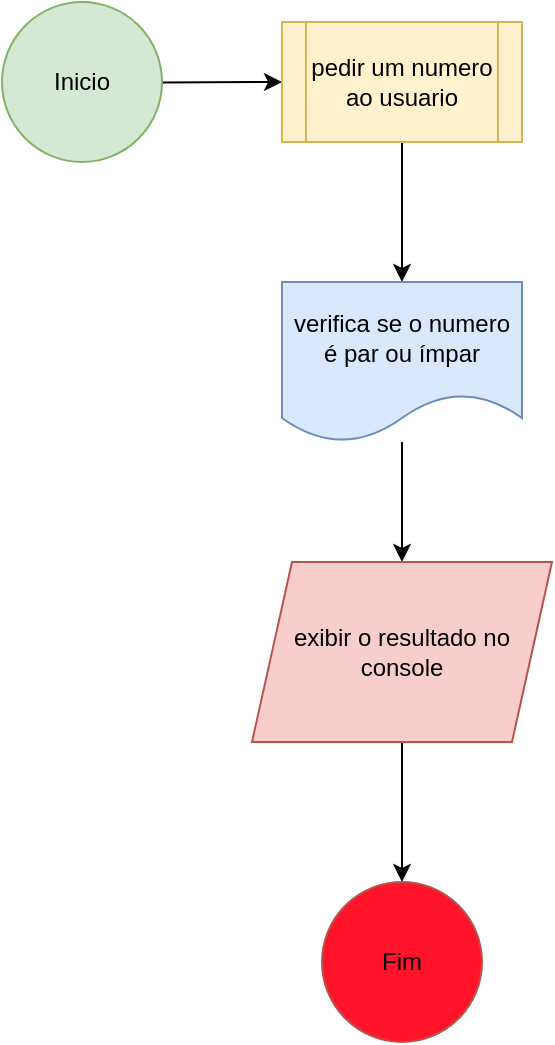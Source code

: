 <mxfile>
    <diagram id="GrtIhYU6kyr7z4H2g4E7" name="Page-1">
        <mxGraphModel dx="1146" dy="616" grid="1" gridSize="10" guides="1" tooltips="1" connect="1" arrows="1" fold="1" page="1" pageScale="1" pageWidth="850" pageHeight="1100" math="0" shadow="0">
            <root>
                <mxCell id="0"/>
                <mxCell id="1" parent="0"/>
                <mxCell id="4" value="" style="edgeStyle=none;html=1;" edge="1" parent="1" source="2" target="3">
                    <mxGeometry relative="1" as="geometry"/>
                </mxCell>
                <mxCell id="2" value="Inicio" style="ellipse;whiteSpace=wrap;html=1;aspect=fixed;fillColor=#d5e8d4;strokeColor=#82b366;" vertex="1" parent="1">
                    <mxGeometry x="40" y="40" width="80" height="80" as="geometry"/>
                </mxCell>
                <mxCell id="6" value="" style="edgeStyle=none;html=1;" edge="1" parent="1" source="3" target="5">
                    <mxGeometry relative="1" as="geometry"/>
                </mxCell>
                <mxCell id="3" value="pedir um numero ao usuario" style="shape=process;whiteSpace=wrap;html=1;backgroundOutline=1;fillColor=#fff2cc;strokeColor=#d6b656;" vertex="1" parent="1">
                    <mxGeometry x="180" y="50" width="120" height="60" as="geometry"/>
                </mxCell>
                <mxCell id="8" value="" style="edgeStyle=none;html=1;" edge="1" parent="1" source="5" target="7">
                    <mxGeometry relative="1" as="geometry"/>
                </mxCell>
                <mxCell id="5" value="verifica se o numero é par ou ímpar" style="shape=document;whiteSpace=wrap;html=1;boundedLbl=1;fillColor=#dae8fc;strokeColor=#6c8ebf;" vertex="1" parent="1">
                    <mxGeometry x="180" y="180" width="120" height="80" as="geometry"/>
                </mxCell>
                <mxCell id="10" value="" style="edgeStyle=none;html=1;" edge="1" parent="1" source="7" target="9">
                    <mxGeometry relative="1" as="geometry"/>
                </mxCell>
                <mxCell id="7" value="exibir o resultado no console" style="shape=parallelogram;perimeter=parallelogramPerimeter;whiteSpace=wrap;html=1;fixedSize=1;fillColor=#f8cecc;strokeColor=#b85450;" vertex="1" parent="1">
                    <mxGeometry x="165" y="320" width="150" height="90" as="geometry"/>
                </mxCell>
                <mxCell id="9" value="Fim" style="ellipse;whiteSpace=wrap;html=1;fillColor=#FF142B;strokeColor=#b85450;" vertex="1" parent="1">
                    <mxGeometry x="200" y="480" width="80" height="80" as="geometry"/>
                </mxCell>
            </root>
        </mxGraphModel>
    </diagram>
</mxfile>